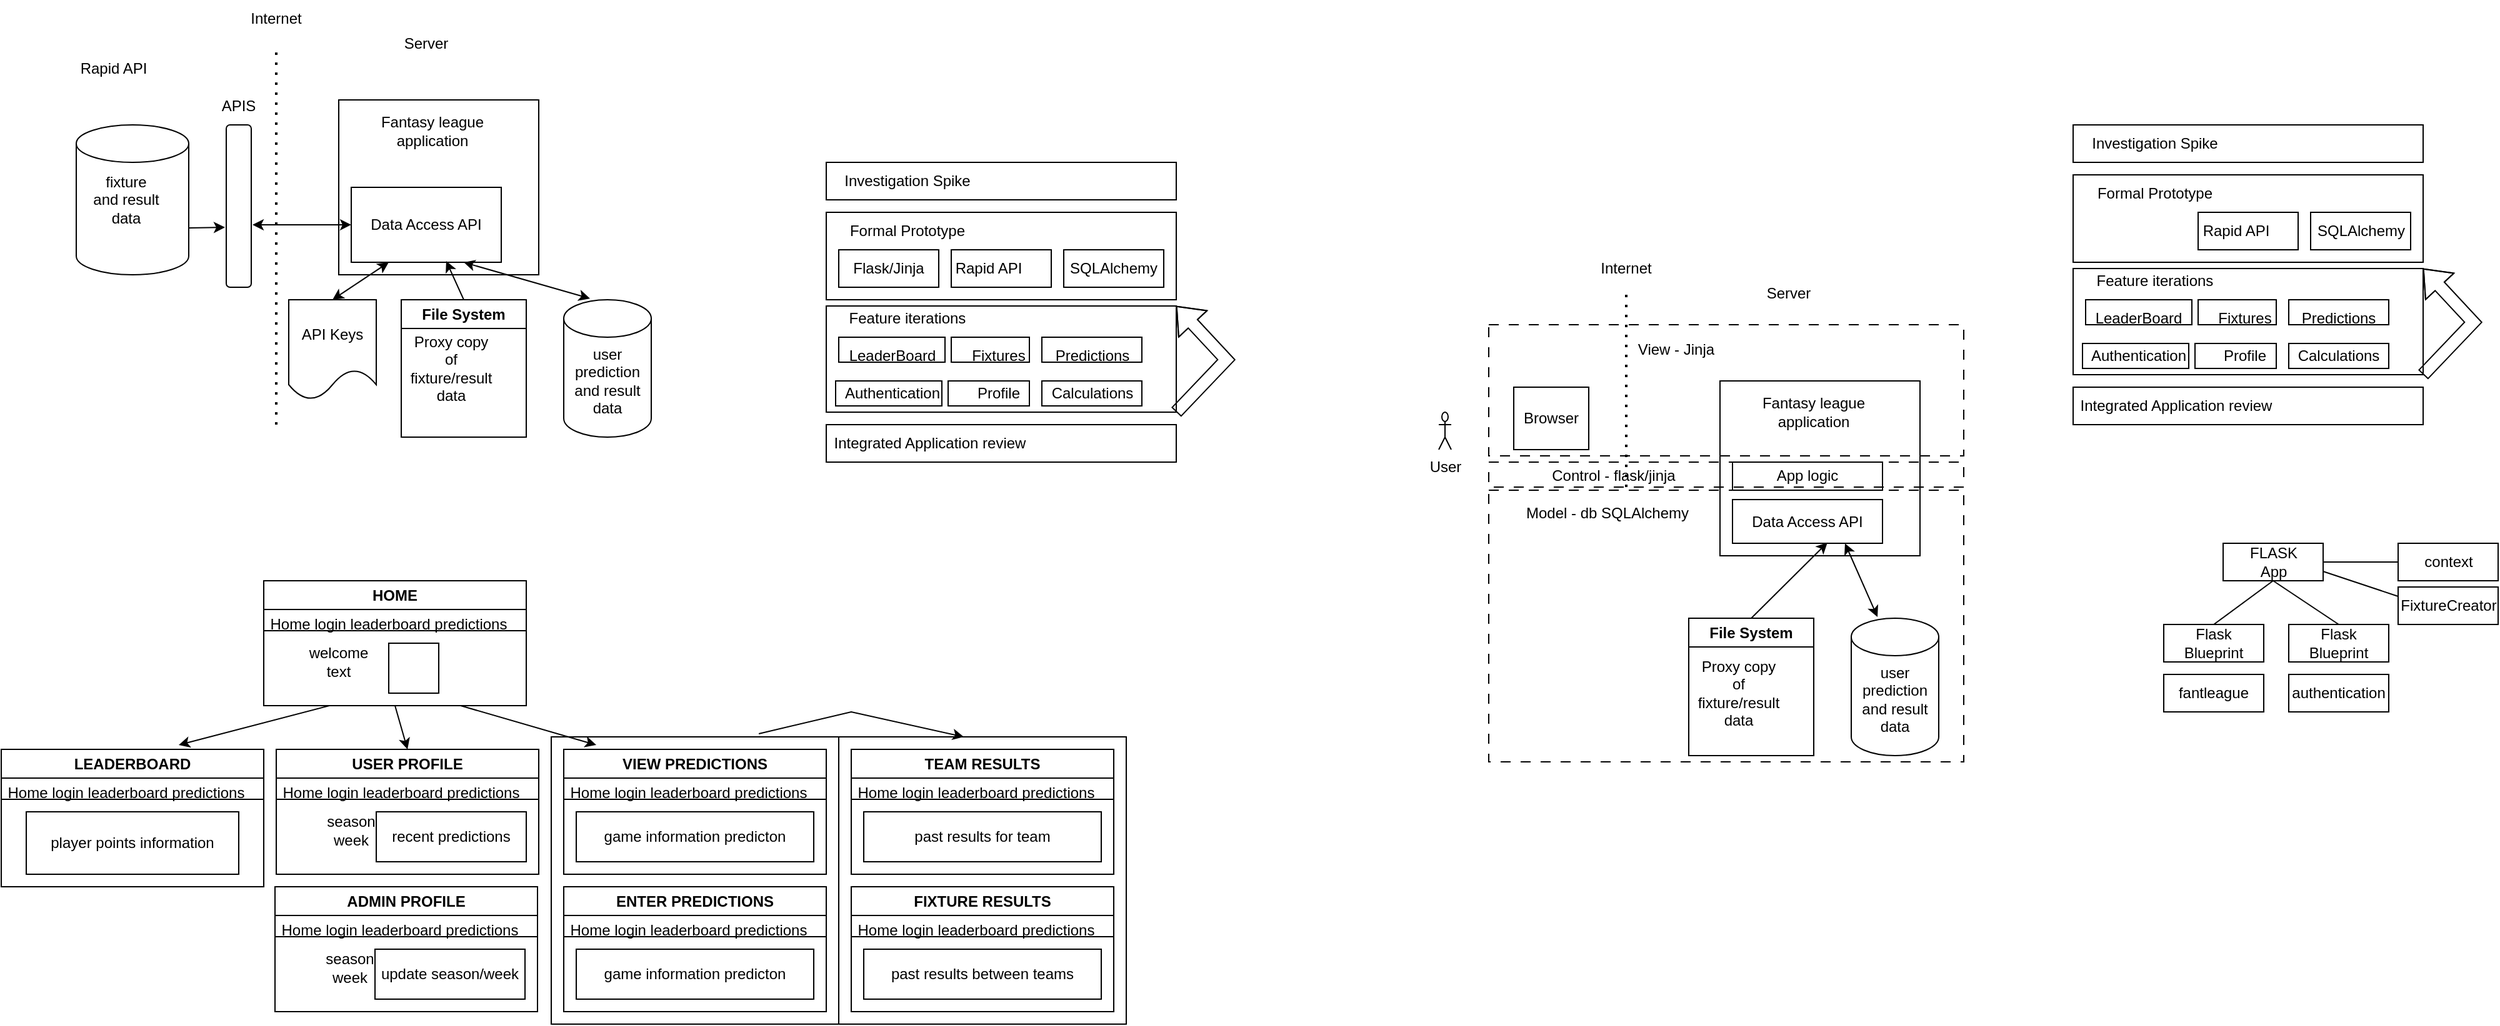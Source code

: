 <mxfile version="24.7.16">
  <diagram name="Page-1" id="NyPsMRJYf3G_9t_UeJ4V">
    <mxGraphModel dx="984" dy="697" grid="1" gridSize="10" guides="1" tooltips="1" connect="1" arrows="1" fold="1" page="1" pageScale="1" pageWidth="827" pageHeight="1169" math="0" shadow="0">
      <root>
        <mxCell id="0" />
        <mxCell id="1" parent="0" />
        <mxCell id="rEuhRtgpaYb325ypVxsG-81" value="" style="rounded=0;whiteSpace=wrap;html=1;" parent="1" vertex="1">
          <mxGeometry x="670" y="610" width="230" height="230" as="geometry" />
        </mxCell>
        <mxCell id="rEuhRtgpaYb325ypVxsG-79" value="" style="rounded=0;whiteSpace=wrap;html=1;" parent="1" vertex="1">
          <mxGeometry x="440" y="610" width="230" height="230" as="geometry" />
        </mxCell>
        <mxCell id="rEuhRtgpaYb325ypVxsG-7" value="" style="rounded=0;whiteSpace=wrap;html=1;" parent="1" vertex="1">
          <mxGeometry x="270" y="100" width="160" height="140" as="geometry" />
        </mxCell>
        <mxCell id="rEuhRtgpaYb325ypVxsG-1" value="" style="shape=cylinder3;whiteSpace=wrap;html=1;boundedLbl=1;backgroundOutline=1;size=15;" parent="1" vertex="1">
          <mxGeometry x="60" y="120" width="90" height="120" as="geometry" />
        </mxCell>
        <mxCell id="rEuhRtgpaYb325ypVxsG-2" value="" style="rounded=1;whiteSpace=wrap;html=1;" parent="1" vertex="1">
          <mxGeometry x="180" y="120" width="20" height="130" as="geometry" />
        </mxCell>
        <mxCell id="rEuhRtgpaYb325ypVxsG-5" value="File System" style="swimlane;whiteSpace=wrap;html=1;" parent="1" vertex="1">
          <mxGeometry x="320" y="260" width="100" height="110" as="geometry" />
        </mxCell>
        <mxCell id="rEuhRtgpaYb325ypVxsG-23" value="Proxy copy of fixture/result data" style="text;html=1;align=center;verticalAlign=middle;whiteSpace=wrap;rounded=0;" parent="rEuhRtgpaYb325ypVxsG-5" vertex="1">
          <mxGeometry x="10" y="40" width="60" height="30" as="geometry" />
        </mxCell>
        <mxCell id="rEuhRtgpaYb325ypVxsG-24" style="edgeStyle=orthogonalEdgeStyle;rounded=0;orthogonalLoop=1;jettySize=auto;html=1;exitX=0.5;exitY=1;exitDx=0;exitDy=0;" parent="rEuhRtgpaYb325ypVxsG-5" source="rEuhRtgpaYb325ypVxsG-23" target="rEuhRtgpaYb325ypVxsG-23" edge="1">
          <mxGeometry relative="1" as="geometry" />
        </mxCell>
        <mxCell id="rEuhRtgpaYb325ypVxsG-6" value="Data Access API" style="rounded=0;whiteSpace=wrap;html=1;" parent="1" vertex="1">
          <mxGeometry x="280" y="170" width="120" height="60" as="geometry" />
        </mxCell>
        <mxCell id="rEuhRtgpaYb325ypVxsG-8" value="" style="shape=cylinder3;whiteSpace=wrap;html=1;boundedLbl=1;backgroundOutline=1;size=15;" parent="1" vertex="1">
          <mxGeometry x="450" y="260" width="70" height="110" as="geometry" />
        </mxCell>
        <mxCell id="rEuhRtgpaYb325ypVxsG-9" value="" style="endArrow=none;dashed=1;html=1;dashPattern=1 3;strokeWidth=2;rounded=0;" parent="1" edge="1">
          <mxGeometry width="50" height="50" relative="1" as="geometry">
            <mxPoint x="220" y="360" as="sourcePoint" />
            <mxPoint x="220" y="60" as="targetPoint" />
          </mxGeometry>
        </mxCell>
        <mxCell id="rEuhRtgpaYb325ypVxsG-10" value="Rapid API" style="text;html=1;align=center;verticalAlign=middle;whiteSpace=wrap;rounded=0;" parent="1" vertex="1">
          <mxGeometry x="60" y="60" width="60" height="30" as="geometry" />
        </mxCell>
        <mxCell id="rEuhRtgpaYb325ypVxsG-11" value="fixture&lt;div&gt;and result data&lt;/div&gt;" style="text;html=1;align=center;verticalAlign=middle;whiteSpace=wrap;rounded=0;" parent="1" vertex="1">
          <mxGeometry x="70" y="165" width="60" height="30" as="geometry" />
        </mxCell>
        <mxCell id="rEuhRtgpaYb325ypVxsG-12" value="APIS" style="text;html=1;align=center;verticalAlign=middle;whiteSpace=wrap;rounded=0;" parent="1" vertex="1">
          <mxGeometry x="160" y="90" width="60" height="30" as="geometry" />
        </mxCell>
        <mxCell id="rEuhRtgpaYb325ypVxsG-13" value="Internet" style="text;html=1;align=center;verticalAlign=middle;whiteSpace=wrap;rounded=0;" parent="1" vertex="1">
          <mxGeometry x="190" y="20" width="60" height="30" as="geometry" />
        </mxCell>
        <mxCell id="rEuhRtgpaYb325ypVxsG-14" value="Server" style="text;html=1;align=center;verticalAlign=middle;whiteSpace=wrap;rounded=0;" parent="1" vertex="1">
          <mxGeometry x="310" y="40" width="60" height="30" as="geometry" />
        </mxCell>
        <mxCell id="rEuhRtgpaYb325ypVxsG-15" value="Fantasy league application" style="text;html=1;align=center;verticalAlign=middle;whiteSpace=wrap;rounded=0;" parent="1" vertex="1">
          <mxGeometry x="280" y="110" width="130" height="30" as="geometry" />
        </mxCell>
        <mxCell id="rEuhRtgpaYb325ypVxsG-17" value="API Keys" style="shape=document;whiteSpace=wrap;html=1;boundedLbl=1;" parent="1" vertex="1">
          <mxGeometry x="230" y="260" width="70" height="80" as="geometry" />
        </mxCell>
        <mxCell id="rEuhRtgpaYb325ypVxsG-18" value="" style="endArrow=classic;startArrow=classic;html=1;rounded=0;exitX=0.5;exitY=0;exitDx=0;exitDy=0;entryX=0.25;entryY=1;entryDx=0;entryDy=0;" parent="1" source="rEuhRtgpaYb325ypVxsG-17" target="rEuhRtgpaYb325ypVxsG-6" edge="1">
          <mxGeometry width="50" height="50" relative="1" as="geometry">
            <mxPoint x="390" y="310" as="sourcePoint" />
            <mxPoint x="440" y="260" as="targetPoint" />
          </mxGeometry>
        </mxCell>
        <mxCell id="rEuhRtgpaYb325ypVxsG-19" value="" style="endArrow=classic;startArrow=classic;html=1;rounded=0;exitX=1.05;exitY=0.615;exitDx=0;exitDy=0;exitPerimeter=0;" parent="1" source="rEuhRtgpaYb325ypVxsG-2" target="rEuhRtgpaYb325ypVxsG-6" edge="1">
          <mxGeometry width="50" height="50" relative="1" as="geometry">
            <mxPoint x="390" y="310" as="sourcePoint" />
            <mxPoint x="440" y="260" as="targetPoint" />
          </mxGeometry>
        </mxCell>
        <mxCell id="rEuhRtgpaYb325ypVxsG-20" value="" style="endArrow=classic;html=1;rounded=0;exitX=1;exitY=0;exitDx=0;exitDy=82.5;exitPerimeter=0;entryX=-0.05;entryY=0.631;entryDx=0;entryDy=0;entryPerimeter=0;" parent="1" source="rEuhRtgpaYb325ypVxsG-1" target="rEuhRtgpaYb325ypVxsG-2" edge="1">
          <mxGeometry width="50" height="50" relative="1" as="geometry">
            <mxPoint x="390" y="310" as="sourcePoint" />
            <mxPoint x="440" y="260" as="targetPoint" />
          </mxGeometry>
        </mxCell>
        <mxCell id="rEuhRtgpaYb325ypVxsG-21" value="" style="endArrow=classic;html=1;rounded=0;exitX=0.5;exitY=0;exitDx=0;exitDy=0;entryX=0.633;entryY=0.983;entryDx=0;entryDy=0;entryPerimeter=0;" parent="1" source="rEuhRtgpaYb325ypVxsG-5" target="rEuhRtgpaYb325ypVxsG-6" edge="1">
          <mxGeometry width="50" height="50" relative="1" as="geometry">
            <mxPoint x="390" y="310" as="sourcePoint" />
            <mxPoint x="440" y="260" as="targetPoint" />
          </mxGeometry>
        </mxCell>
        <mxCell id="rEuhRtgpaYb325ypVxsG-22" value="" style="endArrow=classic;startArrow=classic;html=1;rounded=0;exitX=0.3;exitY=-0.009;exitDx=0;exitDy=0;exitPerimeter=0;entryX=0.625;entryY=0.929;entryDx=0;entryDy=0;entryPerimeter=0;" parent="1" source="rEuhRtgpaYb325ypVxsG-8" target="rEuhRtgpaYb325ypVxsG-7" edge="1">
          <mxGeometry width="50" height="50" relative="1" as="geometry">
            <mxPoint x="390" y="310" as="sourcePoint" />
            <mxPoint x="440" y="260" as="targetPoint" />
          </mxGeometry>
        </mxCell>
        <mxCell id="rEuhRtgpaYb325ypVxsG-25" value="user prediction and result data" style="text;html=1;align=center;verticalAlign=middle;whiteSpace=wrap;rounded=0;" parent="1" vertex="1">
          <mxGeometry x="455" y="310" width="60" height="30" as="geometry" />
        </mxCell>
        <mxCell id="rEuhRtgpaYb325ypVxsG-26" value="HOME" style="swimlane;whiteSpace=wrap;html=1;" parent="1" vertex="1">
          <mxGeometry x="210" y="485" width="210" height="100" as="geometry" />
        </mxCell>
        <mxCell id="rEuhRtgpaYb325ypVxsG-29" value="Home login leaderboard predictions" style="text;html=1;align=center;verticalAlign=middle;whiteSpace=wrap;rounded=0;" parent="rEuhRtgpaYb325ypVxsG-26" vertex="1">
          <mxGeometry y="20" width="200" height="30" as="geometry" />
        </mxCell>
        <mxCell id="rEuhRtgpaYb325ypVxsG-32" value="welcome text" style="text;html=1;align=center;verticalAlign=middle;whiteSpace=wrap;rounded=0;" parent="rEuhRtgpaYb325ypVxsG-26" vertex="1">
          <mxGeometry x="30" y="50" width="60" height="30" as="geometry" />
        </mxCell>
        <mxCell id="rEuhRtgpaYb325ypVxsG-33" value="" style="whiteSpace=wrap;html=1;aspect=fixed;" parent="rEuhRtgpaYb325ypVxsG-26" vertex="1">
          <mxGeometry x="100" y="50" width="40" height="40" as="geometry" />
        </mxCell>
        <mxCell id="rEuhRtgpaYb325ypVxsG-31" value="" style="endArrow=none;html=1;rounded=0;" parent="1" edge="1">
          <mxGeometry width="50" height="50" relative="1" as="geometry">
            <mxPoint x="210" y="525" as="sourcePoint" />
            <mxPoint x="420" y="525" as="targetPoint" />
          </mxGeometry>
        </mxCell>
        <mxCell id="rEuhRtgpaYb325ypVxsG-39" value="LEADERBOARD" style="swimlane;whiteSpace=wrap;html=1;" parent="1" vertex="1">
          <mxGeometry y="620" width="210" height="110" as="geometry" />
        </mxCell>
        <mxCell id="rEuhRtgpaYb325ypVxsG-40" value="Home login leaderboard predictions" style="text;html=1;align=center;verticalAlign=middle;whiteSpace=wrap;rounded=0;" parent="rEuhRtgpaYb325ypVxsG-39" vertex="1">
          <mxGeometry y="20" width="200" height="30" as="geometry" />
        </mxCell>
        <mxCell id="rEuhRtgpaYb325ypVxsG-44" value="player points information" style="rounded=0;whiteSpace=wrap;html=1;" parent="rEuhRtgpaYb325ypVxsG-39" vertex="1">
          <mxGeometry x="20" y="50" width="170" height="50" as="geometry" />
        </mxCell>
        <mxCell id="rEuhRtgpaYb325ypVxsG-43" value="" style="endArrow=none;html=1;rounded=0;" parent="1" edge="1">
          <mxGeometry width="50" height="50" relative="1" as="geometry">
            <mxPoint y="660" as="sourcePoint" />
            <mxPoint x="210" y="660" as="targetPoint" />
          </mxGeometry>
        </mxCell>
        <mxCell id="rEuhRtgpaYb325ypVxsG-45" value="USER PROFILE" style="swimlane;whiteSpace=wrap;html=1;" parent="1" vertex="1">
          <mxGeometry x="220" y="620" width="210" height="100" as="geometry" />
        </mxCell>
        <mxCell id="rEuhRtgpaYb325ypVxsG-46" value="Home login leaderboard predictions" style="text;html=1;align=center;verticalAlign=middle;whiteSpace=wrap;rounded=0;" parent="rEuhRtgpaYb325ypVxsG-45" vertex="1">
          <mxGeometry y="20" width="200" height="30" as="geometry" />
        </mxCell>
        <mxCell id="rEuhRtgpaYb325ypVxsG-47" value="season&lt;div&gt;week&lt;/div&gt;" style="text;html=1;align=center;verticalAlign=middle;whiteSpace=wrap;rounded=0;" parent="rEuhRtgpaYb325ypVxsG-45" vertex="1">
          <mxGeometry x="30" y="50" width="60" height="30" as="geometry" />
        </mxCell>
        <mxCell id="rEuhRtgpaYb325ypVxsG-50" value="recent predictions" style="rounded=0;whiteSpace=wrap;html=1;" parent="rEuhRtgpaYb325ypVxsG-45" vertex="1">
          <mxGeometry x="80" y="50" width="120" height="40" as="geometry" />
        </mxCell>
        <mxCell id="rEuhRtgpaYb325ypVxsG-49" value="" style="endArrow=none;html=1;rounded=0;" parent="1" edge="1">
          <mxGeometry width="50" height="50" relative="1" as="geometry">
            <mxPoint x="220" y="660" as="sourcePoint" />
            <mxPoint x="430" y="660" as="targetPoint" />
          </mxGeometry>
        </mxCell>
        <mxCell id="rEuhRtgpaYb325ypVxsG-52" value="ADMIN PROFILE" style="swimlane;whiteSpace=wrap;html=1;" parent="1" vertex="1">
          <mxGeometry x="219" y="730" width="210" height="100" as="geometry" />
        </mxCell>
        <mxCell id="rEuhRtgpaYb325ypVxsG-53" value="Home login leaderboard predictions" style="text;html=1;align=center;verticalAlign=middle;whiteSpace=wrap;rounded=0;" parent="rEuhRtgpaYb325ypVxsG-52" vertex="1">
          <mxGeometry y="20" width="200" height="30" as="geometry" />
        </mxCell>
        <mxCell id="rEuhRtgpaYb325ypVxsG-54" value="season&lt;div&gt;week&lt;/div&gt;" style="text;html=1;align=center;verticalAlign=middle;whiteSpace=wrap;rounded=0;" parent="rEuhRtgpaYb325ypVxsG-52" vertex="1">
          <mxGeometry x="30" y="50" width="60" height="30" as="geometry" />
        </mxCell>
        <mxCell id="rEuhRtgpaYb325ypVxsG-55" value="update season/week" style="rounded=0;whiteSpace=wrap;html=1;" parent="rEuhRtgpaYb325ypVxsG-52" vertex="1">
          <mxGeometry x="80" y="50" width="120" height="40" as="geometry" />
        </mxCell>
        <mxCell id="rEuhRtgpaYb325ypVxsG-56" value="" style="endArrow=none;html=1;rounded=0;" parent="1" edge="1">
          <mxGeometry width="50" height="50" relative="1" as="geometry">
            <mxPoint x="219" y="770" as="sourcePoint" />
            <mxPoint x="429" y="770" as="targetPoint" />
          </mxGeometry>
        </mxCell>
        <mxCell id="rEuhRtgpaYb325ypVxsG-57" value="VIEW PREDICTIONS" style="swimlane;whiteSpace=wrap;html=1;" parent="1" vertex="1">
          <mxGeometry x="450" y="620" width="210" height="100" as="geometry" />
        </mxCell>
        <mxCell id="rEuhRtgpaYb325ypVxsG-58" value="Home login leaderboard predictions" style="text;html=1;align=center;verticalAlign=middle;whiteSpace=wrap;rounded=0;" parent="rEuhRtgpaYb325ypVxsG-57" vertex="1">
          <mxGeometry y="20" width="200" height="30" as="geometry" />
        </mxCell>
        <mxCell id="rEuhRtgpaYb325ypVxsG-60" value="game information predicton" style="rounded=0;whiteSpace=wrap;html=1;" parent="rEuhRtgpaYb325ypVxsG-57" vertex="1">
          <mxGeometry x="10" y="50" width="190" height="40" as="geometry" />
        </mxCell>
        <mxCell id="rEuhRtgpaYb325ypVxsG-61" value="" style="endArrow=none;html=1;rounded=0;" parent="1" edge="1">
          <mxGeometry width="50" height="50" relative="1" as="geometry">
            <mxPoint x="450" y="660" as="sourcePoint" />
            <mxPoint x="660" y="660" as="targetPoint" />
          </mxGeometry>
        </mxCell>
        <mxCell id="rEuhRtgpaYb325ypVxsG-62" value="ENTER PREDICTIONS" style="swimlane;whiteSpace=wrap;html=1;" parent="1" vertex="1">
          <mxGeometry x="450" y="730" width="210" height="100" as="geometry" />
        </mxCell>
        <mxCell id="rEuhRtgpaYb325ypVxsG-63" value="Home login leaderboard predictions" style="text;html=1;align=center;verticalAlign=middle;whiteSpace=wrap;rounded=0;" parent="rEuhRtgpaYb325ypVxsG-62" vertex="1">
          <mxGeometry y="20" width="200" height="30" as="geometry" />
        </mxCell>
        <mxCell id="rEuhRtgpaYb325ypVxsG-64" value="game information predicton" style="rounded=0;whiteSpace=wrap;html=1;" parent="rEuhRtgpaYb325ypVxsG-62" vertex="1">
          <mxGeometry x="10" y="50" width="190" height="40" as="geometry" />
        </mxCell>
        <mxCell id="rEuhRtgpaYb325ypVxsG-65" value="" style="endArrow=none;html=1;rounded=0;" parent="1" edge="1">
          <mxGeometry width="50" height="50" relative="1" as="geometry">
            <mxPoint x="450" y="770" as="sourcePoint" />
            <mxPoint x="660" y="770" as="targetPoint" />
          </mxGeometry>
        </mxCell>
        <mxCell id="rEuhRtgpaYb325ypVxsG-66" value="TEAM RESULTS" style="swimlane;whiteSpace=wrap;html=1;" parent="1" vertex="1">
          <mxGeometry x="680" y="620" width="210" height="100" as="geometry" />
        </mxCell>
        <mxCell id="rEuhRtgpaYb325ypVxsG-67" value="Home login leaderboard predictions" style="text;html=1;align=center;verticalAlign=middle;whiteSpace=wrap;rounded=0;" parent="rEuhRtgpaYb325ypVxsG-66" vertex="1">
          <mxGeometry y="20" width="200" height="30" as="geometry" />
        </mxCell>
        <mxCell id="rEuhRtgpaYb325ypVxsG-68" value="past results for team" style="rounded=0;whiteSpace=wrap;html=1;" parent="rEuhRtgpaYb325ypVxsG-66" vertex="1">
          <mxGeometry x="10" y="50" width="190" height="40" as="geometry" />
        </mxCell>
        <mxCell id="rEuhRtgpaYb325ypVxsG-69" value="" style="endArrow=none;html=1;rounded=0;" parent="1" edge="1">
          <mxGeometry width="50" height="50" relative="1" as="geometry">
            <mxPoint x="680" y="660" as="sourcePoint" />
            <mxPoint x="890" y="660" as="targetPoint" />
          </mxGeometry>
        </mxCell>
        <mxCell id="rEuhRtgpaYb325ypVxsG-70" value="FIXTURE RESULTS" style="swimlane;whiteSpace=wrap;html=1;" parent="1" vertex="1">
          <mxGeometry x="680" y="730" width="210" height="100" as="geometry" />
        </mxCell>
        <mxCell id="rEuhRtgpaYb325ypVxsG-71" value="Home login leaderboard predictions" style="text;html=1;align=center;verticalAlign=middle;whiteSpace=wrap;rounded=0;" parent="rEuhRtgpaYb325ypVxsG-70" vertex="1">
          <mxGeometry y="20" width="200" height="30" as="geometry" />
        </mxCell>
        <mxCell id="rEuhRtgpaYb325ypVxsG-72" value="past results between teams" style="rounded=0;whiteSpace=wrap;html=1;" parent="rEuhRtgpaYb325ypVxsG-70" vertex="1">
          <mxGeometry x="10" y="50" width="190" height="40" as="geometry" />
        </mxCell>
        <mxCell id="rEuhRtgpaYb325ypVxsG-73" value="" style="endArrow=none;html=1;rounded=0;" parent="1" edge="1">
          <mxGeometry width="50" height="50" relative="1" as="geometry">
            <mxPoint x="680" y="770" as="sourcePoint" />
            <mxPoint x="890" y="770" as="targetPoint" />
          </mxGeometry>
        </mxCell>
        <mxCell id="rEuhRtgpaYb325ypVxsG-74" value="" style="endArrow=classic;html=1;rounded=0;entryX=0.676;entryY=-0.032;entryDx=0;entryDy=0;entryPerimeter=0;exitX=0.25;exitY=1;exitDx=0;exitDy=0;" parent="1" source="rEuhRtgpaYb325ypVxsG-26" target="rEuhRtgpaYb325ypVxsG-39" edge="1">
          <mxGeometry width="50" height="50" relative="1" as="geometry">
            <mxPoint x="250" y="580" as="sourcePoint" />
            <mxPoint x="420" y="570" as="targetPoint" />
          </mxGeometry>
        </mxCell>
        <mxCell id="rEuhRtgpaYb325ypVxsG-76" value="" style="endArrow=classic;html=1;rounded=0;exitX=0.5;exitY=1;exitDx=0;exitDy=0;entryX=0.5;entryY=0;entryDx=0;entryDy=0;" parent="1" source="rEuhRtgpaYb325ypVxsG-26" target="rEuhRtgpaYb325ypVxsG-45" edge="1">
          <mxGeometry width="50" height="50" relative="1" as="geometry">
            <mxPoint x="370" y="620" as="sourcePoint" />
            <mxPoint x="420" y="570" as="targetPoint" />
          </mxGeometry>
        </mxCell>
        <mxCell id="rEuhRtgpaYb325ypVxsG-77" value="" style="endArrow=classic;html=1;rounded=0;exitX=0.75;exitY=1;exitDx=0;exitDy=0;entryX=0.124;entryY=-0.035;entryDx=0;entryDy=0;entryPerimeter=0;" parent="1" source="rEuhRtgpaYb325ypVxsG-26" target="rEuhRtgpaYb325ypVxsG-57" edge="1">
          <mxGeometry width="50" height="50" relative="1" as="geometry">
            <mxPoint x="370" y="620" as="sourcePoint" />
            <mxPoint x="420" y="570" as="targetPoint" />
          </mxGeometry>
        </mxCell>
        <mxCell id="rEuhRtgpaYb325ypVxsG-82" value="" style="endArrow=classic;html=1;rounded=0;exitX=0.722;exitY=-0.011;exitDx=0;exitDy=0;exitPerimeter=0;entryX=0.435;entryY=0;entryDx=0;entryDy=0;entryPerimeter=0;" parent="1" source="rEuhRtgpaYb325ypVxsG-79" target="rEuhRtgpaYb325ypVxsG-81" edge="1">
          <mxGeometry width="50" height="50" relative="1" as="geometry">
            <mxPoint x="570" y="620" as="sourcePoint" />
            <mxPoint x="620" y="570" as="targetPoint" />
            <Array as="points">
              <mxPoint x="680" y="590" />
            </Array>
          </mxGeometry>
        </mxCell>
        <mxCell id="rEuhRtgpaYb325ypVxsG-117" value="" style="group" parent="1" vertex="1" connectable="0">
          <mxGeometry x="1150" y="220" width="420" height="410" as="geometry" />
        </mxCell>
        <mxCell id="rEuhRtgpaYb325ypVxsG-83" value="" style="rounded=0;whiteSpace=wrap;html=1;" parent="rEuhRtgpaYb325ypVxsG-117" vertex="1">
          <mxGeometry x="225" y="105" width="160" height="140" as="geometry" />
        </mxCell>
        <mxCell id="rEuhRtgpaYb325ypVxsG-86" value="File System" style="swimlane;whiteSpace=wrap;html=1;" parent="rEuhRtgpaYb325ypVxsG-117" vertex="1">
          <mxGeometry x="200" y="295" width="100" height="110" as="geometry" />
        </mxCell>
        <mxCell id="rEuhRtgpaYb325ypVxsG-87" value="Proxy copy of fixture/result data" style="text;html=1;align=center;verticalAlign=middle;whiteSpace=wrap;rounded=0;" parent="rEuhRtgpaYb325ypVxsG-86" vertex="1">
          <mxGeometry x="10" y="50" width="60" height="20" as="geometry" />
        </mxCell>
        <mxCell id="rEuhRtgpaYb325ypVxsG-88" style="edgeStyle=orthogonalEdgeStyle;rounded=0;orthogonalLoop=1;jettySize=auto;html=1;exitX=0.5;exitY=1;exitDx=0;exitDy=0;" parent="rEuhRtgpaYb325ypVxsG-86" source="rEuhRtgpaYb325ypVxsG-87" target="rEuhRtgpaYb325ypVxsG-87" edge="1">
          <mxGeometry relative="1" as="geometry" />
        </mxCell>
        <mxCell id="rEuhRtgpaYb325ypVxsG-89" value="Data Access API" style="rounded=0;whiteSpace=wrap;html=1;" parent="rEuhRtgpaYb325ypVxsG-117" vertex="1">
          <mxGeometry x="235" y="200" width="120" height="35" as="geometry" />
        </mxCell>
        <mxCell id="rEuhRtgpaYb325ypVxsG-90" value="" style="shape=cylinder3;whiteSpace=wrap;html=1;boundedLbl=1;backgroundOutline=1;size=15;" parent="rEuhRtgpaYb325ypVxsG-117" vertex="1">
          <mxGeometry x="330" y="295" width="70" height="110" as="geometry" />
        </mxCell>
        <mxCell id="rEuhRtgpaYb325ypVxsG-94" value="Model - db SQLAlchemy" style="text;html=1;align=center;verticalAlign=middle;whiteSpace=wrap;rounded=0;" parent="rEuhRtgpaYb325ypVxsG-117" vertex="1">
          <mxGeometry x="45" y="196.25" width="180" height="30" as="geometry" />
        </mxCell>
        <mxCell id="rEuhRtgpaYb325ypVxsG-96" value="Server" style="text;html=1;align=center;verticalAlign=middle;whiteSpace=wrap;rounded=0;" parent="rEuhRtgpaYb325ypVxsG-117" vertex="1">
          <mxGeometry x="250" y="20" width="60" height="30" as="geometry" />
        </mxCell>
        <mxCell id="rEuhRtgpaYb325ypVxsG-97" value="Fantasy league application" style="text;html=1;align=center;verticalAlign=middle;whiteSpace=wrap;rounded=0;" parent="rEuhRtgpaYb325ypVxsG-117" vertex="1">
          <mxGeometry x="235" y="115" width="130" height="30" as="geometry" />
        </mxCell>
        <mxCell id="rEuhRtgpaYb325ypVxsG-102" value="" style="endArrow=classic;html=1;rounded=0;exitX=0.5;exitY=0;exitDx=0;exitDy=0;entryX=0.633;entryY=0.983;entryDx=0;entryDy=0;entryPerimeter=0;" parent="rEuhRtgpaYb325ypVxsG-117" source="rEuhRtgpaYb325ypVxsG-86" target="rEuhRtgpaYb325ypVxsG-89" edge="1">
          <mxGeometry width="50" height="50" relative="1" as="geometry">
            <mxPoint x="345" y="315" as="sourcePoint" />
            <mxPoint x="395" y="265" as="targetPoint" />
          </mxGeometry>
        </mxCell>
        <mxCell id="rEuhRtgpaYb325ypVxsG-103" value="" style="endArrow=classic;startArrow=classic;html=1;rounded=0;exitX=0.3;exitY=-0.009;exitDx=0;exitDy=0;exitPerimeter=0;entryX=0.625;entryY=0.929;entryDx=0;entryDy=0;entryPerimeter=0;" parent="rEuhRtgpaYb325ypVxsG-117" source="rEuhRtgpaYb325ypVxsG-90" target="rEuhRtgpaYb325ypVxsG-83" edge="1">
          <mxGeometry width="50" height="50" relative="1" as="geometry">
            <mxPoint x="345" y="315" as="sourcePoint" />
            <mxPoint x="395" y="265" as="targetPoint" />
          </mxGeometry>
        </mxCell>
        <mxCell id="rEuhRtgpaYb325ypVxsG-104" value="user prediction and result data" style="text;html=1;align=center;verticalAlign=middle;whiteSpace=wrap;rounded=0;" parent="rEuhRtgpaYb325ypVxsG-117" vertex="1">
          <mxGeometry x="335" y="345" width="60" height="30" as="geometry" />
        </mxCell>
        <mxCell id="rEuhRtgpaYb325ypVxsG-105" value="User" style="shape=umlActor;verticalLabelPosition=bottom;verticalAlign=top;html=1;outlineConnect=0;" parent="rEuhRtgpaYb325ypVxsG-117" vertex="1">
          <mxGeometry y="130" width="10" height="30" as="geometry" />
        </mxCell>
        <mxCell id="rEuhRtgpaYb325ypVxsG-107" value="Browser" style="rounded=0;whiteSpace=wrap;html=1;" parent="rEuhRtgpaYb325ypVxsG-117" vertex="1">
          <mxGeometry x="60" y="110" width="60" height="50" as="geometry" />
        </mxCell>
        <mxCell id="rEuhRtgpaYb325ypVxsG-110" value="" style="rounded=0;whiteSpace=wrap;html=1;fillColor=none;dashed=1;dashPattern=8 8;" parent="rEuhRtgpaYb325ypVxsG-117" vertex="1">
          <mxGeometry x="40" y="60" width="380" height="105" as="geometry" />
        </mxCell>
        <mxCell id="rEuhRtgpaYb325ypVxsG-111" value="App logic" style="rounded=0;whiteSpace=wrap;html=1;" parent="rEuhRtgpaYb325ypVxsG-117" vertex="1">
          <mxGeometry x="235" y="170" width="120" height="22.5" as="geometry" />
        </mxCell>
        <mxCell id="rEuhRtgpaYb325ypVxsG-112" value="View - Jinja" style="text;html=1;align=center;verticalAlign=middle;whiteSpace=wrap;rounded=0;" parent="rEuhRtgpaYb325ypVxsG-117" vertex="1">
          <mxGeometry x="70" y="65" width="240" height="30" as="geometry" />
        </mxCell>
        <mxCell id="rEuhRtgpaYb325ypVxsG-113" value="" style="rounded=0;whiteSpace=wrap;html=1;fillColor=none;dashed=1;dashPattern=8 8;" parent="rEuhRtgpaYb325ypVxsG-117" vertex="1">
          <mxGeometry x="40" y="170" width="380" height="20" as="geometry" />
        </mxCell>
        <mxCell id="rEuhRtgpaYb325ypVxsG-114" value="Control - flask/jinja" style="text;html=1;align=center;verticalAlign=middle;whiteSpace=wrap;rounded=0;" parent="rEuhRtgpaYb325ypVxsG-117" vertex="1">
          <mxGeometry x="20" y="166.25" width="240" height="30" as="geometry" />
        </mxCell>
        <mxCell id="rEuhRtgpaYb325ypVxsG-115" value="" style="rounded=0;whiteSpace=wrap;html=1;fillColor=none;dashed=1;dashPattern=8 8;" parent="rEuhRtgpaYb325ypVxsG-117" vertex="1">
          <mxGeometry x="40" y="192.5" width="380" height="217.5" as="geometry" />
        </mxCell>
        <mxCell id="rEuhRtgpaYb325ypVxsG-116" value="" style="endArrow=none;dashed=1;html=1;dashPattern=1 3;strokeWidth=2;rounded=0;" parent="rEuhRtgpaYb325ypVxsG-117" target="rEuhRtgpaYb325ypVxsG-95" edge="1">
          <mxGeometry width="50" height="50" relative="1" as="geometry">
            <mxPoint x="150" y="190" as="sourcePoint" />
            <mxPoint x="150" y="-30" as="targetPoint" />
          </mxGeometry>
        </mxCell>
        <mxCell id="rEuhRtgpaYb325ypVxsG-95" value="Internet" style="text;html=1;align=center;verticalAlign=middle;whiteSpace=wrap;rounded=0;" parent="rEuhRtgpaYb325ypVxsG-117" vertex="1">
          <mxGeometry x="120" width="60" height="30" as="geometry" />
        </mxCell>
        <mxCell id="rEuhRtgpaYb325ypVxsG-148" value="" style="group" parent="1" vertex="1" connectable="0">
          <mxGeometry x="642.5" y="150" width="337.5" height="240" as="geometry" />
        </mxCell>
        <mxCell id="rEuhRtgpaYb325ypVxsG-144" value="" style="rounded=0;whiteSpace=wrap;html=1;" parent="rEuhRtgpaYb325ypVxsG-148" vertex="1">
          <mxGeometry x="17.5" y="210" width="280" height="30" as="geometry" />
        </mxCell>
        <mxCell id="rEuhRtgpaYb325ypVxsG-143" value="" style="rounded=0;whiteSpace=wrap;html=1;" parent="rEuhRtgpaYb325ypVxsG-148" vertex="1">
          <mxGeometry x="17.5" y="115" width="280" height="85" as="geometry" />
        </mxCell>
        <mxCell id="rEuhRtgpaYb325ypVxsG-142" value="" style="rounded=0;whiteSpace=wrap;html=1;" parent="rEuhRtgpaYb325ypVxsG-148" vertex="1">
          <mxGeometry x="190" y="140" width="80" height="20" as="geometry" />
        </mxCell>
        <mxCell id="rEuhRtgpaYb325ypVxsG-141" value="" style="rounded=0;whiteSpace=wrap;html=1;" parent="rEuhRtgpaYb325ypVxsG-148" vertex="1">
          <mxGeometry x="190" y="175" width="80" height="20" as="geometry" />
        </mxCell>
        <mxCell id="rEuhRtgpaYb325ypVxsG-139" value="" style="rounded=0;whiteSpace=wrap;html=1;" parent="rEuhRtgpaYb325ypVxsG-148" vertex="1">
          <mxGeometry x="115" y="175" width="65" height="20" as="geometry" />
        </mxCell>
        <mxCell id="rEuhRtgpaYb325ypVxsG-140" value="" style="rounded=0;whiteSpace=wrap;html=1;" parent="rEuhRtgpaYb325ypVxsG-148" vertex="1">
          <mxGeometry x="117.5" y="140" width="62.5" height="20" as="geometry" />
        </mxCell>
        <mxCell id="rEuhRtgpaYb325ypVxsG-138" value="" style="rounded=0;whiteSpace=wrap;html=1;" parent="rEuhRtgpaYb325ypVxsG-148" vertex="1">
          <mxGeometry x="27.5" y="140" width="85" height="20" as="geometry" />
        </mxCell>
        <mxCell id="rEuhRtgpaYb325ypVxsG-137" value="" style="rounded=0;whiteSpace=wrap;html=1;" parent="rEuhRtgpaYb325ypVxsG-148" vertex="1">
          <mxGeometry x="25" y="175" width="85" height="20" as="geometry" />
        </mxCell>
        <mxCell id="rEuhRtgpaYb325ypVxsG-129" value="" style="rounded=0;whiteSpace=wrap;html=1;" parent="rEuhRtgpaYb325ypVxsG-148" vertex="1">
          <mxGeometry x="17.5" y="40" width="280" height="70" as="geometry" />
        </mxCell>
        <mxCell id="rEuhRtgpaYb325ypVxsG-128" value="" style="rounded=0;whiteSpace=wrap;html=1;" parent="rEuhRtgpaYb325ypVxsG-148" vertex="1">
          <mxGeometry x="207.5" y="70" width="80" height="30" as="geometry" />
        </mxCell>
        <mxCell id="rEuhRtgpaYb325ypVxsG-127" value="" style="rounded=0;whiteSpace=wrap;html=1;" parent="rEuhRtgpaYb325ypVxsG-148" vertex="1">
          <mxGeometry x="117.5" y="70" width="80" height="30" as="geometry" />
        </mxCell>
        <mxCell id="rEuhRtgpaYb325ypVxsG-126" value="" style="rounded=0;whiteSpace=wrap;html=1;" parent="rEuhRtgpaYb325ypVxsG-148" vertex="1">
          <mxGeometry x="27.5" y="70" width="80" height="30" as="geometry" />
        </mxCell>
        <mxCell id="rEuhRtgpaYb325ypVxsG-118" value="" style="rounded=0;whiteSpace=wrap;html=1;" parent="rEuhRtgpaYb325ypVxsG-148" vertex="1">
          <mxGeometry x="17.5" width="280" height="30" as="geometry" />
        </mxCell>
        <mxCell id="rEuhRtgpaYb325ypVxsG-119" value="Investigation Spike" style="text;html=1;align=center;verticalAlign=middle;whiteSpace=wrap;rounded=0;" parent="rEuhRtgpaYb325ypVxsG-148" vertex="1">
          <mxGeometry x="17.5" width="130" height="30" as="geometry" />
        </mxCell>
        <mxCell id="rEuhRtgpaYb325ypVxsG-120" value="Formal&amp;nbsp;Prototype" style="text;html=1;align=center;verticalAlign=middle;whiteSpace=wrap;rounded=0;" parent="rEuhRtgpaYb325ypVxsG-148" vertex="1">
          <mxGeometry x="17.5" y="40" width="130" height="30" as="geometry" />
        </mxCell>
        <mxCell id="rEuhRtgpaYb325ypVxsG-121" value="Feature iterations" style="text;html=1;align=center;verticalAlign=middle;whiteSpace=wrap;rounded=0;" parent="rEuhRtgpaYb325ypVxsG-148" vertex="1">
          <mxGeometry x="17.5" y="110" width="130" height="30" as="geometry" />
        </mxCell>
        <mxCell id="rEuhRtgpaYb325ypVxsG-122" value="Integrated Application review" style="text;html=1;align=center;verticalAlign=middle;whiteSpace=wrap;rounded=0;" parent="rEuhRtgpaYb325ypVxsG-148" vertex="1">
          <mxGeometry y="210" width="200" height="30" as="geometry" />
        </mxCell>
        <mxCell id="rEuhRtgpaYb325ypVxsG-123" value="Flask/Jinja" style="text;html=1;align=center;verticalAlign=middle;whiteSpace=wrap;rounded=0;" parent="rEuhRtgpaYb325ypVxsG-148" vertex="1">
          <mxGeometry x="37.5" y="70" width="60" height="30" as="geometry" />
        </mxCell>
        <mxCell id="rEuhRtgpaYb325ypVxsG-124" value="Rapid API" style="text;html=1;align=center;verticalAlign=middle;whiteSpace=wrap;rounded=0;" parent="rEuhRtgpaYb325ypVxsG-148" vertex="1">
          <mxGeometry x="117.5" y="70" width="60" height="30" as="geometry" />
        </mxCell>
        <mxCell id="rEuhRtgpaYb325ypVxsG-125" value="SQLAlchemy" style="text;html=1;align=center;verticalAlign=middle;whiteSpace=wrap;rounded=0;" parent="rEuhRtgpaYb325ypVxsG-148" vertex="1">
          <mxGeometry x="217.5" y="70" width="60" height="30" as="geometry" />
        </mxCell>
        <mxCell id="rEuhRtgpaYb325ypVxsG-130" value="Authentication" style="text;html=1;align=center;verticalAlign=middle;whiteSpace=wrap;rounded=0;" parent="rEuhRtgpaYb325ypVxsG-148" vertex="1">
          <mxGeometry x="40" y="170" width="60" height="30" as="geometry" />
        </mxCell>
        <mxCell id="rEuhRtgpaYb325ypVxsG-131" value="Profile" style="text;html=1;align=center;verticalAlign=middle;whiteSpace=wrap;rounded=0;" parent="rEuhRtgpaYb325ypVxsG-148" vertex="1">
          <mxGeometry x="125" y="170" width="60" height="30" as="geometry" />
        </mxCell>
        <mxCell id="rEuhRtgpaYb325ypVxsG-132" value="Calculations" style="text;html=1;align=center;verticalAlign=middle;whiteSpace=wrap;rounded=0;" parent="rEuhRtgpaYb325ypVxsG-148" vertex="1">
          <mxGeometry x="200" y="170" width="60" height="30" as="geometry" />
        </mxCell>
        <mxCell id="rEuhRtgpaYb325ypVxsG-133" value="Predictions" style="text;html=1;align=center;verticalAlign=middle;whiteSpace=wrap;rounded=0;" parent="rEuhRtgpaYb325ypVxsG-148" vertex="1">
          <mxGeometry x="200" y="140" width="60" height="30" as="geometry" />
        </mxCell>
        <mxCell id="rEuhRtgpaYb325ypVxsG-134" value="Fixtures" style="text;html=1;align=center;verticalAlign=middle;whiteSpace=wrap;rounded=0;" parent="rEuhRtgpaYb325ypVxsG-148" vertex="1">
          <mxGeometry x="125" y="140" width="60" height="30" as="geometry" />
        </mxCell>
        <mxCell id="rEuhRtgpaYb325ypVxsG-135" value="LeaderBoard" style="text;html=1;align=center;verticalAlign=middle;whiteSpace=wrap;rounded=0;" parent="rEuhRtgpaYb325ypVxsG-148" vertex="1">
          <mxGeometry x="40" y="140" width="60" height="30" as="geometry" />
        </mxCell>
        <mxCell id="rEuhRtgpaYb325ypVxsG-147" value="" style="shape=flexArrow;endArrow=classic;html=1;rounded=0;exitX=1;exitY=1;exitDx=0;exitDy=0;entryX=1;entryY=0;entryDx=0;entryDy=0;" parent="rEuhRtgpaYb325ypVxsG-148" source="rEuhRtgpaYb325ypVxsG-143" target="rEuhRtgpaYb325ypVxsG-143" edge="1">
          <mxGeometry width="50" height="50" relative="1" as="geometry">
            <mxPoint x="17.5" y="260" as="sourcePoint" />
            <mxPoint x="67.5" y="210" as="targetPoint" />
            <Array as="points">
              <mxPoint x="337.5" y="158" />
            </Array>
          </mxGeometry>
        </mxCell>
        <mxCell id="_gFdmoWR2li7CxqVkWMg-2" value="" style="rounded=0;whiteSpace=wrap;html=1;" vertex="1" parent="1">
          <mxGeometry x="1657.5" y="330" width="280" height="30" as="geometry" />
        </mxCell>
        <mxCell id="_gFdmoWR2li7CxqVkWMg-3" value="" style="rounded=0;whiteSpace=wrap;html=1;" vertex="1" parent="1">
          <mxGeometry x="1657.5" y="235" width="280" height="85" as="geometry" />
        </mxCell>
        <mxCell id="_gFdmoWR2li7CxqVkWMg-4" value="" style="rounded=0;whiteSpace=wrap;html=1;" vertex="1" parent="1">
          <mxGeometry x="1830" y="260" width="80" height="20" as="geometry" />
        </mxCell>
        <mxCell id="_gFdmoWR2li7CxqVkWMg-5" value="" style="rounded=0;whiteSpace=wrap;html=1;" vertex="1" parent="1">
          <mxGeometry x="1830" y="295" width="80" height="20" as="geometry" />
        </mxCell>
        <mxCell id="_gFdmoWR2li7CxqVkWMg-6" value="" style="rounded=0;whiteSpace=wrap;html=1;" vertex="1" parent="1">
          <mxGeometry x="1755" y="295" width="65" height="20" as="geometry" />
        </mxCell>
        <mxCell id="_gFdmoWR2li7CxqVkWMg-7" value="" style="rounded=0;whiteSpace=wrap;html=1;" vertex="1" parent="1">
          <mxGeometry x="1757.5" y="260" width="62.5" height="20" as="geometry" />
        </mxCell>
        <mxCell id="_gFdmoWR2li7CxqVkWMg-8" value="" style="rounded=0;whiteSpace=wrap;html=1;" vertex="1" parent="1">
          <mxGeometry x="1667.5" y="260" width="85" height="20" as="geometry" />
        </mxCell>
        <mxCell id="_gFdmoWR2li7CxqVkWMg-9" value="" style="rounded=0;whiteSpace=wrap;html=1;" vertex="1" parent="1">
          <mxGeometry x="1665" y="295" width="85" height="20" as="geometry" />
        </mxCell>
        <mxCell id="_gFdmoWR2li7CxqVkWMg-10" value="" style="rounded=0;whiteSpace=wrap;html=1;" vertex="1" parent="1">
          <mxGeometry x="1657.5" y="160" width="280" height="70" as="geometry" />
        </mxCell>
        <mxCell id="_gFdmoWR2li7CxqVkWMg-11" value="" style="rounded=0;whiteSpace=wrap;html=1;" vertex="1" parent="1">
          <mxGeometry x="1847.5" y="190" width="80" height="30" as="geometry" />
        </mxCell>
        <mxCell id="_gFdmoWR2li7CxqVkWMg-12" value="" style="rounded=0;whiteSpace=wrap;html=1;" vertex="1" parent="1">
          <mxGeometry x="1757.5" y="190" width="80" height="30" as="geometry" />
        </mxCell>
        <mxCell id="_gFdmoWR2li7CxqVkWMg-13" value="" style="rounded=0;whiteSpace=wrap;html=1;" vertex="1" parent="1">
          <mxGeometry x="1730" y="520" width="80" height="30" as="geometry" />
        </mxCell>
        <mxCell id="_gFdmoWR2li7CxqVkWMg-14" value="" style="rounded=0;whiteSpace=wrap;html=1;" vertex="1" parent="1">
          <mxGeometry x="1657.5" y="120" width="280" height="30" as="geometry" />
        </mxCell>
        <mxCell id="_gFdmoWR2li7CxqVkWMg-15" value="Investigation Spike" style="text;html=1;align=center;verticalAlign=middle;whiteSpace=wrap;rounded=0;" vertex="1" parent="1">
          <mxGeometry x="1657.5" y="120" width="130" height="30" as="geometry" />
        </mxCell>
        <mxCell id="_gFdmoWR2li7CxqVkWMg-16" value="Formal&amp;nbsp;Prototype" style="text;html=1;align=center;verticalAlign=middle;whiteSpace=wrap;rounded=0;" vertex="1" parent="1">
          <mxGeometry x="1657.5" y="160" width="130" height="30" as="geometry" />
        </mxCell>
        <mxCell id="_gFdmoWR2li7CxqVkWMg-17" value="Feature iterations" style="text;html=1;align=center;verticalAlign=middle;whiteSpace=wrap;rounded=0;" vertex="1" parent="1">
          <mxGeometry x="1657.5" y="230" width="130" height="30" as="geometry" />
        </mxCell>
        <mxCell id="_gFdmoWR2li7CxqVkWMg-18" value="Integrated Application review" style="text;html=1;align=center;verticalAlign=middle;whiteSpace=wrap;rounded=0;" vertex="1" parent="1">
          <mxGeometry x="1640" y="330" width="200" height="30" as="geometry" />
        </mxCell>
        <mxCell id="_gFdmoWR2li7CxqVkWMg-19" value="Flask Blueprint" style="text;html=1;align=center;verticalAlign=middle;whiteSpace=wrap;rounded=0;" vertex="1" parent="1">
          <mxGeometry x="1740" y="520" width="60" height="30" as="geometry" />
        </mxCell>
        <mxCell id="_gFdmoWR2li7CxqVkWMg-20" value="Rapid API" style="text;html=1;align=center;verticalAlign=middle;whiteSpace=wrap;rounded=0;" vertex="1" parent="1">
          <mxGeometry x="1757.5" y="190" width="60" height="30" as="geometry" />
        </mxCell>
        <mxCell id="_gFdmoWR2li7CxqVkWMg-21" value="SQLAlchemy" style="text;html=1;align=center;verticalAlign=middle;whiteSpace=wrap;rounded=0;" vertex="1" parent="1">
          <mxGeometry x="1857.5" y="190" width="60" height="30" as="geometry" />
        </mxCell>
        <mxCell id="_gFdmoWR2li7CxqVkWMg-22" value="Authentication" style="text;html=1;align=center;verticalAlign=middle;whiteSpace=wrap;rounded=0;" vertex="1" parent="1">
          <mxGeometry x="1680" y="290" width="60" height="30" as="geometry" />
        </mxCell>
        <mxCell id="_gFdmoWR2li7CxqVkWMg-23" value="Profile" style="text;html=1;align=center;verticalAlign=middle;whiteSpace=wrap;rounded=0;" vertex="1" parent="1">
          <mxGeometry x="1765" y="290" width="60" height="30" as="geometry" />
        </mxCell>
        <mxCell id="_gFdmoWR2li7CxqVkWMg-24" value="Calculations" style="text;html=1;align=center;verticalAlign=middle;whiteSpace=wrap;rounded=0;" vertex="1" parent="1">
          <mxGeometry x="1840" y="290" width="60" height="30" as="geometry" />
        </mxCell>
        <mxCell id="_gFdmoWR2li7CxqVkWMg-25" value="Predictions" style="text;html=1;align=center;verticalAlign=middle;whiteSpace=wrap;rounded=0;" vertex="1" parent="1">
          <mxGeometry x="1840" y="260" width="60" height="30" as="geometry" />
        </mxCell>
        <mxCell id="_gFdmoWR2li7CxqVkWMg-26" value="Fixtures" style="text;html=1;align=center;verticalAlign=middle;whiteSpace=wrap;rounded=0;" vertex="1" parent="1">
          <mxGeometry x="1765" y="260" width="60" height="30" as="geometry" />
        </mxCell>
        <mxCell id="_gFdmoWR2li7CxqVkWMg-27" value="LeaderBoard" style="text;html=1;align=center;verticalAlign=middle;whiteSpace=wrap;rounded=0;" vertex="1" parent="1">
          <mxGeometry x="1680" y="260" width="60" height="30" as="geometry" />
        </mxCell>
        <mxCell id="_gFdmoWR2li7CxqVkWMg-28" value="" style="shape=flexArrow;endArrow=classic;html=1;rounded=0;exitX=1;exitY=1;exitDx=0;exitDy=0;entryX=1;entryY=0;entryDx=0;entryDy=0;" edge="1" parent="1" source="_gFdmoWR2li7CxqVkWMg-3" target="_gFdmoWR2li7CxqVkWMg-3">
          <mxGeometry width="50" height="50" relative="1" as="geometry">
            <mxPoint x="1657.5" y="380" as="sourcePoint" />
            <mxPoint x="1707.5" y="330" as="targetPoint" />
            <Array as="points">
              <mxPoint x="1977.5" y="278" />
            </Array>
          </mxGeometry>
        </mxCell>
        <mxCell id="_gFdmoWR2li7CxqVkWMg-30" value="" style="rounded=0;whiteSpace=wrap;html=1;" vertex="1" parent="1">
          <mxGeometry x="1830" y="520" width="80" height="30" as="geometry" />
        </mxCell>
        <mxCell id="_gFdmoWR2li7CxqVkWMg-31" value="Flask Blueprint" style="text;html=1;align=center;verticalAlign=middle;whiteSpace=wrap;rounded=0;" vertex="1" parent="1">
          <mxGeometry x="1840" y="520" width="60" height="30" as="geometry" />
        </mxCell>
        <mxCell id="_gFdmoWR2li7CxqVkWMg-32" value="" style="rounded=0;whiteSpace=wrap;html=1;" vertex="1" parent="1">
          <mxGeometry x="1730" y="560" width="80" height="30" as="geometry" />
        </mxCell>
        <mxCell id="_gFdmoWR2li7CxqVkWMg-33" value="fantleague" style="text;html=1;align=center;verticalAlign=middle;whiteSpace=wrap;rounded=0;" vertex="1" parent="1">
          <mxGeometry x="1740" y="560" width="60" height="30" as="geometry" />
        </mxCell>
        <mxCell id="_gFdmoWR2li7CxqVkWMg-35" value="" style="rounded=0;whiteSpace=wrap;html=1;" vertex="1" parent="1">
          <mxGeometry x="1830" y="560" width="80" height="30" as="geometry" />
        </mxCell>
        <mxCell id="_gFdmoWR2li7CxqVkWMg-36" value="authentication" style="text;html=1;align=center;verticalAlign=middle;whiteSpace=wrap;rounded=0;" vertex="1" parent="1">
          <mxGeometry x="1840" y="560" width="60" height="30" as="geometry" />
        </mxCell>
        <mxCell id="_gFdmoWR2li7CxqVkWMg-37" value="" style="rounded=0;whiteSpace=wrap;html=1;" vertex="1" parent="1">
          <mxGeometry x="1777.5" y="455" width="80" height="30" as="geometry" />
        </mxCell>
        <mxCell id="_gFdmoWR2li7CxqVkWMg-38" value="FLASK&lt;div&gt;App&lt;/div&gt;" style="text;html=1;align=center;verticalAlign=middle;whiteSpace=wrap;rounded=0;" vertex="1" parent="1">
          <mxGeometry x="1787.5" y="455" width="60" height="30" as="geometry" />
        </mxCell>
        <mxCell id="_gFdmoWR2li7CxqVkWMg-39" value="" style="rounded=0;whiteSpace=wrap;html=1;" vertex="1" parent="1">
          <mxGeometry x="1917.5" y="455" width="80" height="30" as="geometry" />
        </mxCell>
        <mxCell id="_gFdmoWR2li7CxqVkWMg-40" value="context" style="text;html=1;align=center;verticalAlign=middle;whiteSpace=wrap;rounded=0;" vertex="1" parent="1">
          <mxGeometry x="1927.5" y="455" width="60" height="30" as="geometry" />
        </mxCell>
        <mxCell id="_gFdmoWR2li7CxqVkWMg-41" value="" style="rounded=0;whiteSpace=wrap;html=1;" vertex="1" parent="1">
          <mxGeometry x="1917.5" y="490" width="80" height="30" as="geometry" />
        </mxCell>
        <mxCell id="_gFdmoWR2li7CxqVkWMg-42" value="FixtureCreator" style="text;html=1;align=center;verticalAlign=middle;whiteSpace=wrap;rounded=0;" vertex="1" parent="1">
          <mxGeometry x="1927.5" y="490" width="60" height="30" as="geometry" />
        </mxCell>
        <mxCell id="_gFdmoWR2li7CxqVkWMg-43" value="" style="endArrow=none;html=1;rounded=0;exitX=0.5;exitY=0;exitDx=0;exitDy=0;entryX=0.5;entryY=1;entryDx=0;entryDy=0;" edge="1" parent="1" source="_gFdmoWR2li7CxqVkWMg-19" target="_gFdmoWR2li7CxqVkWMg-38">
          <mxGeometry width="50" height="50" relative="1" as="geometry">
            <mxPoint x="1570" y="320" as="sourcePoint" />
            <mxPoint x="1620" y="270" as="targetPoint" />
          </mxGeometry>
        </mxCell>
        <mxCell id="_gFdmoWR2li7CxqVkWMg-44" value="" style="endArrow=none;html=1;rounded=0;entryX=0.5;entryY=1;entryDx=0;entryDy=0;exitX=0.5;exitY=0;exitDx=0;exitDy=0;" edge="1" parent="1" source="_gFdmoWR2li7CxqVkWMg-31" target="_gFdmoWR2li7CxqVkWMg-38">
          <mxGeometry width="50" height="50" relative="1" as="geometry">
            <mxPoint x="1570" y="320" as="sourcePoint" />
            <mxPoint x="1620" y="270" as="targetPoint" />
          </mxGeometry>
        </mxCell>
        <mxCell id="_gFdmoWR2li7CxqVkWMg-45" value="" style="endArrow=none;html=1;rounded=0;exitX=1;exitY=0.5;exitDx=0;exitDy=0;entryX=0;entryY=0.5;entryDx=0;entryDy=0;" edge="1" parent="1" source="_gFdmoWR2li7CxqVkWMg-37" target="_gFdmoWR2li7CxqVkWMg-39">
          <mxGeometry width="50" height="50" relative="1" as="geometry">
            <mxPoint x="1570" y="320" as="sourcePoint" />
            <mxPoint x="1620" y="270" as="targetPoint" />
          </mxGeometry>
        </mxCell>
        <mxCell id="_gFdmoWR2li7CxqVkWMg-46" value="" style="endArrow=none;html=1;rounded=0;exitX=1;exitY=0.75;exitDx=0;exitDy=0;entryX=0;entryY=0.25;entryDx=0;entryDy=0;" edge="1" parent="1" source="_gFdmoWR2li7CxqVkWMg-37" target="_gFdmoWR2li7CxqVkWMg-41">
          <mxGeometry width="50" height="50" relative="1" as="geometry">
            <mxPoint x="1570" y="320" as="sourcePoint" />
            <mxPoint x="1620" y="270" as="targetPoint" />
          </mxGeometry>
        </mxCell>
      </root>
    </mxGraphModel>
  </diagram>
</mxfile>
